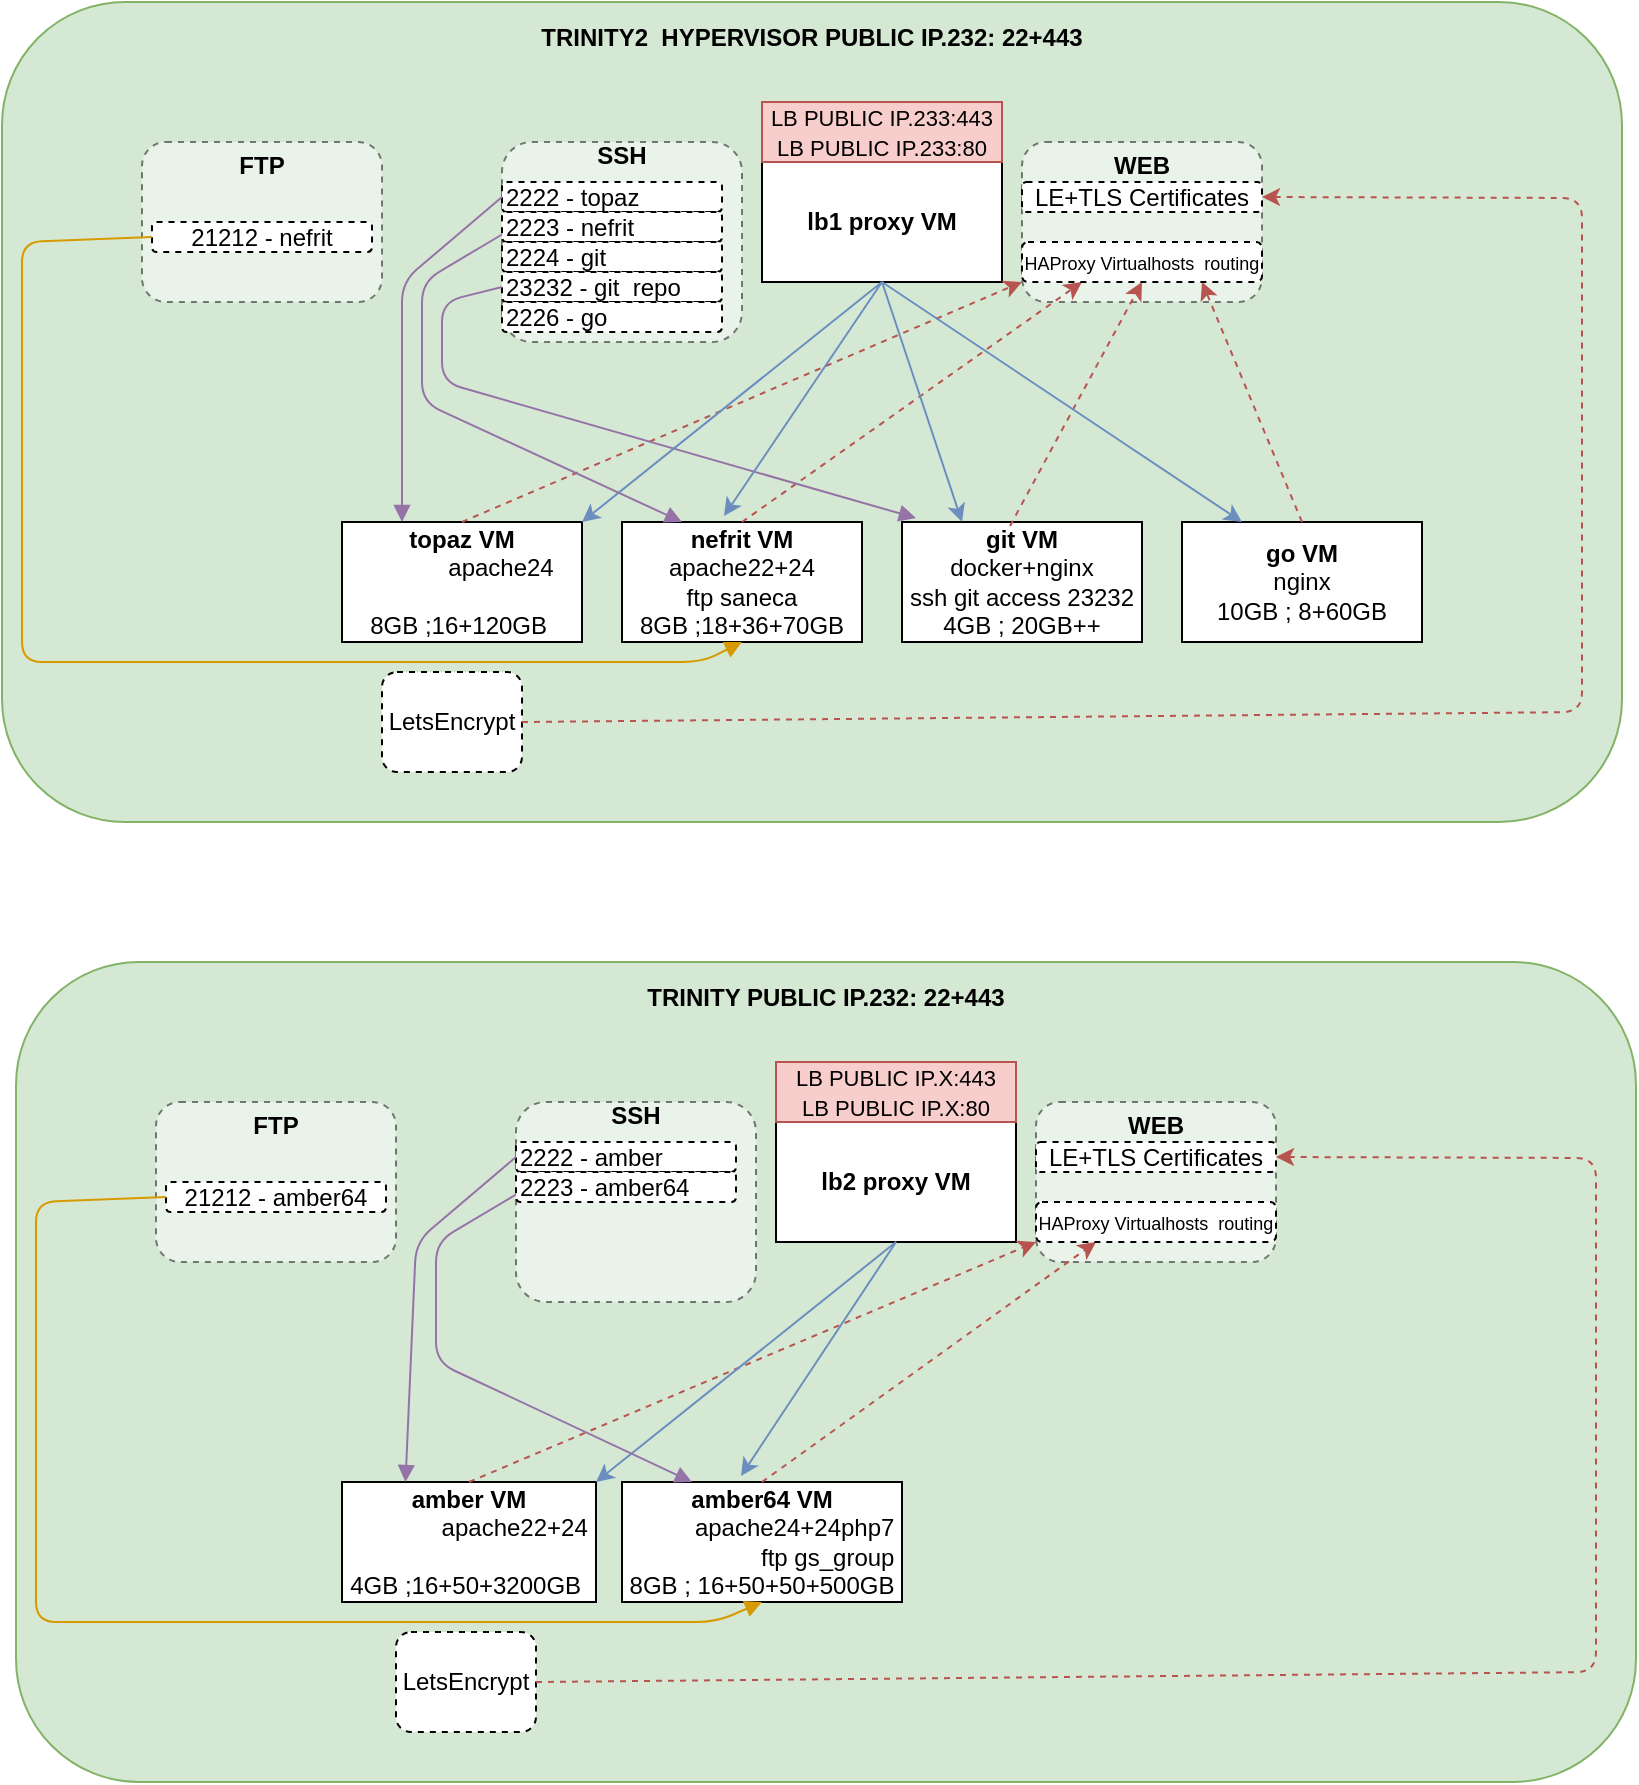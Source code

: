 <mxfile version="14.9.5" type="github">
  <diagram id="hEOPRyQ-eAC0z9hbc_f6" name="Page-1">
    <mxGraphModel dx="1186" dy="875" grid="1" gridSize="10" guides="1" tooltips="1" connect="1" arrows="1" fold="1" page="1" pageScale="1" pageWidth="827" pageHeight="1169" math="0" shadow="0">
      <root>
        <mxCell id="0" />
        <mxCell id="1" parent="0" />
        <mxCell id="1HiquVqcEUUngfIJ4meI-1" value="&lt;b&gt;TRINITY2 &amp;nbsp;HYPERVISOR PUBLIC IP.232: 22+443&lt;br&gt;&lt;br&gt;&lt;br&gt;&lt;br&gt;&lt;br&gt;&lt;br&gt;&lt;br&gt;&lt;br&gt;&lt;br&gt;&lt;br&gt;&lt;br&gt;&lt;br&gt;&lt;br&gt;&lt;br&gt;&lt;br&gt;&lt;br&gt;&lt;br&gt;&lt;br&gt;&lt;br&gt;&lt;br&gt;&lt;br&gt;&lt;br&gt;&lt;br&gt;&lt;br&gt;&lt;br&gt;&lt;br&gt;&lt;br&gt;&lt;/b&gt;" style="rounded=1;whiteSpace=wrap;html=1;fillColor=#d5e8d4;strokeColor=#82b366;" parent="1" vertex="1">
          <mxGeometry x="10" y="10" width="810" height="410" as="geometry" />
        </mxCell>
        <mxCell id="SXLtPEiqwLkHwdA_sOVr-15" value="&lt;b&gt;WEB&lt;br&gt;&lt;br&gt;&lt;br&gt;&lt;br&gt;&lt;br&gt;&lt;/b&gt;" style="rounded=1;whiteSpace=wrap;html=1;dashed=1;opacity=50;" parent="1" vertex="1">
          <mxGeometry x="520" y="80" width="120" height="80" as="geometry" />
        </mxCell>
        <mxCell id="SXLtPEiqwLkHwdA_sOVr-1" value="&lt;b&gt;topaz VM&lt;br&gt;&lt;div style=&quot;text-align: right&quot;&gt;&lt;span style=&quot;font-weight: normal&quot;&gt;apache24&lt;/span&gt;&lt;/div&gt;&lt;/b&gt;&lt;div&gt;&lt;div style=&quot;text-align: right&quot;&gt;&lt;br&gt;&lt;/div&gt;&lt;div style=&quot;text-align: right&quot;&gt;8GB ;16+120GB&amp;nbsp;&lt;br&gt;&lt;/div&gt;&lt;/div&gt;" style="rounded=0;whiteSpace=wrap;html=1;" parent="1" vertex="1">
          <mxGeometry x="180" y="270" width="120" height="60" as="geometry" />
        </mxCell>
        <mxCell id="SXLtPEiqwLkHwdA_sOVr-2" value="&lt;b&gt;nefrit VM&lt;br&gt;&lt;/b&gt;apache22+24&lt;br&gt;ftp saneca&lt;br&gt;8GB ;18+36+70GB" style="rounded=0;whiteSpace=wrap;html=1;" parent="1" vertex="1">
          <mxGeometry x="320" y="270" width="120" height="60" as="geometry" />
        </mxCell>
        <mxCell id="SXLtPEiqwLkHwdA_sOVr-3" value="&lt;b&gt;git VM&lt;br&gt;&lt;/b&gt;docker+nginx&lt;br&gt;ssh git access&amp;nbsp;23232&lt;br&gt;4GB ; 20GB++" style="rounded=0;whiteSpace=wrap;html=1;" parent="1" vertex="1">
          <mxGeometry x="460" y="270" width="120" height="60" as="geometry" />
        </mxCell>
        <mxCell id="SXLtPEiqwLkHwdA_sOVr-4" value="&lt;b&gt;go VM&lt;br&gt;&lt;/b&gt;nginx&lt;br&gt;10GB ; 8+60GB" style="rounded=0;whiteSpace=wrap;html=1;" parent="1" vertex="1">
          <mxGeometry x="600" y="270" width="120" height="60" as="geometry" />
        </mxCell>
        <mxCell id="SXLtPEiqwLkHwdA_sOVr-5" value="&lt;b&gt;lb1 proxy VM&lt;/b&gt;" style="rounded=0;whiteSpace=wrap;html=1;" parent="1" vertex="1">
          <mxGeometry x="390" y="90" width="120" height="60" as="geometry" />
        </mxCell>
        <mxCell id="SXLtPEiqwLkHwdA_sOVr-6" value="&lt;font style=&quot;font-size: 11px&quot;&gt;LB PUBLIC IP.233:443&lt;br&gt;LB PUBLIC IP.233:80&lt;/font&gt;" style="text;html=1;strokeColor=#b85450;fillColor=#f8cecc;align=center;verticalAlign=middle;whiteSpace=wrap;rounded=0;" parent="1" vertex="1">
          <mxGeometry x="390" y="60" width="120" height="30" as="geometry" />
        </mxCell>
        <mxCell id="SXLtPEiqwLkHwdA_sOVr-8" value="LetsEncrypt" style="rounded=1;whiteSpace=wrap;html=1;dashed=1;" parent="1" vertex="1">
          <mxGeometry x="200" y="345" width="70" height="50" as="geometry" />
        </mxCell>
        <mxCell id="SXLtPEiqwLkHwdA_sOVr-9" value="" style="endArrow=classic;html=1;entryX=1;entryY=0.5;entryDx=0;entryDy=0;exitX=1;exitY=0.5;exitDx=0;exitDy=0;fillColor=#f8cecc;strokeColor=#b85450;dashed=1;" parent="1" source="SXLtPEiqwLkHwdA_sOVr-8" target="SXLtPEiqwLkHwdA_sOVr-7" edge="1">
          <mxGeometry width="50" height="50" relative="1" as="geometry">
            <mxPoint x="260" y="365" as="sourcePoint" />
            <mxPoint x="500" y="270" as="targetPoint" />
            <Array as="points">
              <mxPoint x="800" y="365" />
              <mxPoint x="800" y="108" />
            </Array>
          </mxGeometry>
        </mxCell>
        <mxCell id="SXLtPEiqwLkHwdA_sOVr-11" value="" style="endArrow=classic;html=1;entryX=0;entryY=1;entryDx=0;entryDy=0;exitX=0.5;exitY=0;exitDx=0;exitDy=0;fillColor=#f8cecc;strokeColor=#b85450;dashed=1;" parent="1" source="SXLtPEiqwLkHwdA_sOVr-1" target="SXLtPEiqwLkHwdA_sOVr-10" edge="1">
          <mxGeometry width="50" height="50" relative="1" as="geometry">
            <mxPoint x="450" y="320" as="sourcePoint" />
            <mxPoint x="500" y="270" as="targetPoint" />
          </mxGeometry>
        </mxCell>
        <mxCell id="SXLtPEiqwLkHwdA_sOVr-12" value="" style="endArrow=classic;html=1;entryX=0.25;entryY=1;entryDx=0;entryDy=0;exitX=0.5;exitY=0;exitDx=0;exitDy=0;fillColor=#f8cecc;strokeColor=#b85450;dashed=1;" parent="1" source="SXLtPEiqwLkHwdA_sOVr-2" target="SXLtPEiqwLkHwdA_sOVr-10" edge="1">
          <mxGeometry width="50" height="50" relative="1" as="geometry">
            <mxPoint x="250" y="280" as="sourcePoint" />
            <mxPoint x="530" y="160" as="targetPoint" />
          </mxGeometry>
        </mxCell>
        <mxCell id="SXLtPEiqwLkHwdA_sOVr-13" value="" style="endArrow=classic;html=1;entryX=0.5;entryY=1;entryDx=0;entryDy=0;exitX=0.45;exitY=0.033;exitDx=0;exitDy=0;exitPerimeter=0;fillColor=#f8cecc;strokeColor=#b85450;dashed=1;" parent="1" source="SXLtPEiqwLkHwdA_sOVr-3" target="SXLtPEiqwLkHwdA_sOVr-10" edge="1">
          <mxGeometry width="50" height="50" relative="1" as="geometry">
            <mxPoint x="390" y="280" as="sourcePoint" />
            <mxPoint x="547.5" y="160" as="targetPoint" />
          </mxGeometry>
        </mxCell>
        <mxCell id="SXLtPEiqwLkHwdA_sOVr-14" value="" style="endArrow=classic;html=1;entryX=0.75;entryY=1;entryDx=0;entryDy=0;exitX=0.5;exitY=0;exitDx=0;exitDy=0;fillColor=#f8cecc;strokeColor=#b85450;dashed=1;" parent="1" source="SXLtPEiqwLkHwdA_sOVr-4" target="SXLtPEiqwLkHwdA_sOVr-10" edge="1">
          <mxGeometry width="50" height="50" relative="1" as="geometry">
            <mxPoint x="400" y="290" as="sourcePoint" />
            <mxPoint x="557.5" y="170" as="targetPoint" />
          </mxGeometry>
        </mxCell>
        <mxCell id="SXLtPEiqwLkHwdA_sOVr-16" value="&lt;b&gt;SSH&lt;br&gt;&lt;br&gt;&lt;br&gt;&lt;br&gt;&lt;br&gt;&lt;br&gt;&lt;br&gt;&lt;/b&gt;" style="rounded=1;whiteSpace=wrap;html=1;dashed=1;opacity=50;" parent="1" vertex="1">
          <mxGeometry x="260" y="80" width="120" height="100" as="geometry" />
        </mxCell>
        <mxCell id="SXLtPEiqwLkHwdA_sOVr-17" value="2222 - topaz" style="rounded=1;whiteSpace=wrap;html=1;dashed=1;align=left;" parent="1" vertex="1">
          <mxGeometry x="260" y="100" width="110" height="15" as="geometry" />
        </mxCell>
        <mxCell id="SXLtPEiqwLkHwdA_sOVr-19" value="2223 - nefrit" style="rounded=1;whiteSpace=wrap;html=1;dashed=1;align=left;" parent="1" vertex="1">
          <mxGeometry x="260" y="115" width="110" height="15" as="geometry" />
        </mxCell>
        <mxCell id="SXLtPEiqwLkHwdA_sOVr-20" value="2224 - git" style="rounded=1;whiteSpace=wrap;html=1;dashed=1;align=left;" parent="1" vertex="1">
          <mxGeometry x="260" y="130" width="110" height="15" as="geometry" />
        </mxCell>
        <mxCell id="SXLtPEiqwLkHwdA_sOVr-21" value="23232 - git &amp;nbsp;repo" style="rounded=1;whiteSpace=wrap;html=1;dashed=1;align=left;" parent="1" vertex="1">
          <mxGeometry x="260" y="145" width="110" height="15" as="geometry" />
        </mxCell>
        <mxCell id="SXLtPEiqwLkHwdA_sOVr-23" value="" style="endArrow=block;html=1;exitX=0;exitY=0.5;exitDx=0;exitDy=0;entryX=0.25;entryY=0;entryDx=0;entryDy=0;endFill=1;fillColor=#e1d5e7;strokeColor=#9673a6;" parent="1" source="SXLtPEiqwLkHwdA_sOVr-17" target="SXLtPEiqwLkHwdA_sOVr-1" edge="1">
          <mxGeometry width="50" height="50" relative="1" as="geometry">
            <mxPoint x="450" y="320" as="sourcePoint" />
            <mxPoint x="500" y="270" as="targetPoint" />
            <Array as="points">
              <mxPoint x="210" y="150" />
            </Array>
          </mxGeometry>
        </mxCell>
        <mxCell id="SXLtPEiqwLkHwdA_sOVr-28" value="" style="endArrow=block;html=1;exitX=0;exitY=0.5;exitDx=0;exitDy=0;entryX=0.058;entryY=-0.033;entryDx=0;entryDy=0;endFill=1;fillColor=#e1d5e7;strokeColor=#9673a6;entryPerimeter=0;" parent="1" source="SXLtPEiqwLkHwdA_sOVr-21" target="SXLtPEiqwLkHwdA_sOVr-3" edge="1">
          <mxGeometry width="50" height="50" relative="1" as="geometry">
            <mxPoint x="270" y="117.5" as="sourcePoint" />
            <mxPoint x="220" y="280" as="targetPoint" />
            <Array as="points">
              <mxPoint x="230" y="160" />
              <mxPoint x="230" y="200" />
            </Array>
          </mxGeometry>
        </mxCell>
        <mxCell id="SXLtPEiqwLkHwdA_sOVr-30" value="&lt;b&gt;FTP&lt;br&gt;&lt;br&gt;&lt;br&gt;&lt;br&gt;&lt;br&gt;&lt;/b&gt;" style="rounded=1;whiteSpace=wrap;html=1;dashed=1;opacity=50;" parent="1" vertex="1">
          <mxGeometry x="80" y="80" width="120" height="80" as="geometry" />
        </mxCell>
        <mxCell id="SXLtPEiqwLkHwdA_sOVr-32" value="21212 - nefrit" style="rounded=1;whiteSpace=wrap;html=1;dashed=1;" parent="1" vertex="1">
          <mxGeometry x="85" y="120" width="110" height="15" as="geometry" />
        </mxCell>
        <mxCell id="SXLtPEiqwLkHwdA_sOVr-34" value="" style="endArrow=block;html=1;exitX=0;exitY=0.5;exitDx=0;exitDy=0;entryX=0.5;entryY=1;entryDx=0;entryDy=0;endFill=1;fillColor=#ffe6cc;strokeColor=#d79b00;" parent="1" source="SXLtPEiqwLkHwdA_sOVr-32" target="SXLtPEiqwLkHwdA_sOVr-2" edge="1">
          <mxGeometry width="50" height="50" relative="1" as="geometry">
            <mxPoint x="95" y="122.5" as="sourcePoint" />
            <mxPoint x="190" y="310" as="targetPoint" />
            <Array as="points">
              <mxPoint x="20" y="130" />
              <mxPoint x="20" y="230" />
              <mxPoint x="20" y="340" />
              <mxPoint x="85" y="340" />
              <mxPoint x="360" y="340" />
            </Array>
          </mxGeometry>
        </mxCell>
        <mxCell id="SXLtPEiqwLkHwdA_sOVr-35" value="" style="endArrow=classic;html=1;entryX=1;entryY=0;entryDx=0;entryDy=0;exitX=0.5;exitY=1;exitDx=0;exitDy=0;fillColor=#dae8fc;strokeColor=#6c8ebf;" parent="1" source="SXLtPEiqwLkHwdA_sOVr-5" target="SXLtPEiqwLkHwdA_sOVr-1" edge="1">
          <mxGeometry width="50" height="50" relative="1" as="geometry">
            <mxPoint x="490" y="310" as="sourcePoint" />
            <mxPoint x="540" y="260" as="targetPoint" />
          </mxGeometry>
        </mxCell>
        <mxCell id="SXLtPEiqwLkHwdA_sOVr-36" value="" style="endArrow=classic;html=1;entryX=0.425;entryY=-0.05;entryDx=0;entryDy=0;exitX=0.5;exitY=1;exitDx=0;exitDy=0;entryPerimeter=0;fillColor=#dae8fc;strokeColor=#6c8ebf;" parent="1" source="SXLtPEiqwLkHwdA_sOVr-5" target="SXLtPEiqwLkHwdA_sOVr-2" edge="1">
          <mxGeometry width="50" height="50" relative="1" as="geometry">
            <mxPoint x="430" y="160" as="sourcePoint" />
            <mxPoint x="310" y="280" as="targetPoint" />
          </mxGeometry>
        </mxCell>
        <mxCell id="SXLtPEiqwLkHwdA_sOVr-37" value="" style="endArrow=classic;html=1;entryX=0.25;entryY=0;entryDx=0;entryDy=0;exitX=0.5;exitY=1;exitDx=0;exitDy=0;fillColor=#dae8fc;strokeColor=#6c8ebf;" parent="1" source="SXLtPEiqwLkHwdA_sOVr-5" target="SXLtPEiqwLkHwdA_sOVr-3" edge="1">
          <mxGeometry width="50" height="50" relative="1" as="geometry">
            <mxPoint x="460" y="160" as="sourcePoint" />
            <mxPoint x="381" y="277" as="targetPoint" />
          </mxGeometry>
        </mxCell>
        <mxCell id="SXLtPEiqwLkHwdA_sOVr-38" value="" style="endArrow=classic;html=1;entryX=0.25;entryY=0;entryDx=0;entryDy=0;exitX=0.5;exitY=1;exitDx=0;exitDy=0;fillColor=#dae8fc;strokeColor=#6c8ebf;" parent="1" source="SXLtPEiqwLkHwdA_sOVr-5" target="SXLtPEiqwLkHwdA_sOVr-4" edge="1">
          <mxGeometry width="50" height="50" relative="1" as="geometry">
            <mxPoint x="460" y="160" as="sourcePoint" />
            <mxPoint x="500" y="280" as="targetPoint" />
          </mxGeometry>
        </mxCell>
        <mxCell id="SXLtPEiqwLkHwdA_sOVr-39" value="2226 - go" style="rounded=1;whiteSpace=wrap;html=1;dashed=1;align=left;" parent="1" vertex="1">
          <mxGeometry x="260" y="160" width="110" height="15" as="geometry" />
        </mxCell>
        <mxCell id="SXLtPEiqwLkHwdA_sOVr-7" value="LE+TLS Certificates" style="rounded=1;whiteSpace=wrap;html=1;dashed=1;" parent="1" vertex="1">
          <mxGeometry x="520" y="100" width="120" height="15" as="geometry" />
        </mxCell>
        <mxCell id="SXLtPEiqwLkHwdA_sOVr-10" value="&lt;font style=&quot;font-size: 9px&quot;&gt;HAProxy Virtualhosts &amp;nbsp;routing&lt;/font&gt;" style="rounded=1;whiteSpace=wrap;html=1;dashed=1;" parent="1" vertex="1">
          <mxGeometry x="520" y="130" width="120" height="20" as="geometry" />
        </mxCell>
        <mxCell id="SXLtPEiqwLkHwdA_sOVr-41" value="" style="endArrow=block;html=1;exitX=0;exitY=0.75;exitDx=0;exitDy=0;entryX=0.25;entryY=0;entryDx=0;entryDy=0;endFill=1;fillColor=#e1d5e7;strokeColor=#9673a6;" parent="1" source="SXLtPEiqwLkHwdA_sOVr-19" target="SXLtPEiqwLkHwdA_sOVr-2" edge="1">
          <mxGeometry width="50" height="50" relative="1" as="geometry">
            <mxPoint x="270" y="162.5" as="sourcePoint" />
            <mxPoint x="476.96" y="278.02" as="targetPoint" />
            <Array as="points">
              <mxPoint x="220" y="150" />
              <mxPoint x="220" y="210" />
            </Array>
          </mxGeometry>
        </mxCell>
        <mxCell id="yglTp-ed2eau_NAfF2EX-1" value="&lt;b&gt;TRINITY PUBLIC IP.232: 22+443&lt;br&gt;&lt;br&gt;&lt;br&gt;&lt;br&gt;&lt;br&gt;&lt;br&gt;&lt;br&gt;&lt;br&gt;&lt;br&gt;&lt;br&gt;&lt;br&gt;&lt;br&gt;&lt;br&gt;&lt;br&gt;&lt;br&gt;&lt;br&gt;&lt;br&gt;&lt;br&gt;&lt;br&gt;&lt;br&gt;&lt;br&gt;&lt;br&gt;&lt;br&gt;&lt;br&gt;&lt;br&gt;&lt;br&gt;&lt;br&gt;&lt;/b&gt;" style="rounded=1;whiteSpace=wrap;html=1;fillColor=#d5e8d4;strokeColor=#82b366;" vertex="1" parent="1">
          <mxGeometry x="17" y="490" width="810" height="410" as="geometry" />
        </mxCell>
        <mxCell id="yglTp-ed2eau_NAfF2EX-2" value="&lt;b&gt;WEB&lt;br&gt;&lt;br&gt;&lt;br&gt;&lt;br&gt;&lt;br&gt;&lt;/b&gt;" style="rounded=1;whiteSpace=wrap;html=1;dashed=1;opacity=50;" vertex="1" parent="1">
          <mxGeometry x="527" y="560" width="120" height="80" as="geometry" />
        </mxCell>
        <mxCell id="yglTp-ed2eau_NAfF2EX-3" value="&lt;b&gt;amber VM&lt;br&gt;&lt;div style=&quot;text-align: right&quot;&gt;&lt;span style=&quot;font-weight: normal&quot;&gt;apache22+24&lt;/span&gt;&lt;/div&gt;&lt;/b&gt;&lt;div&gt;&lt;div style=&quot;text-align: right&quot;&gt;&lt;br&gt;&lt;/div&gt;&lt;/div&gt;&lt;div style=&quot;text-align: right&quot;&gt;4GB ;16+50+3200GB&amp;nbsp;&lt;/div&gt;" style="rounded=0;whiteSpace=wrap;html=1;" vertex="1" parent="1">
          <mxGeometry x="180" y="750" width="127" height="60" as="geometry" />
        </mxCell>
        <mxCell id="yglTp-ed2eau_NAfF2EX-4" value="&lt;b&gt;amber64 VM&lt;br&gt;&lt;div style=&quot;text-align: right&quot;&gt;&lt;span style=&quot;font-weight: normal&quot;&gt;apache24+24php7&lt;/span&gt;&lt;/div&gt;&lt;/b&gt;&lt;div style=&quot;text-align: right&quot;&gt;ftp gs_group&lt;/div&gt;&lt;div style=&quot;text-align: right&quot;&gt;8GB ; 16+50+50+500GB&lt;/div&gt;" style="rounded=0;whiteSpace=wrap;html=1;" vertex="1" parent="1">
          <mxGeometry x="320" y="750" width="140" height="60" as="geometry" />
        </mxCell>
        <mxCell id="yglTp-ed2eau_NAfF2EX-7" value="&lt;b&gt;lb2 proxy VM&lt;/b&gt;" style="rounded=0;whiteSpace=wrap;html=1;" vertex="1" parent="1">
          <mxGeometry x="397" y="570" width="120" height="60" as="geometry" />
        </mxCell>
        <mxCell id="yglTp-ed2eau_NAfF2EX-8" value="&lt;font style=&quot;font-size: 11px&quot;&gt;LB PUBLIC IP.X:443&lt;br&gt;LB PUBLIC IP.X:80&lt;/font&gt;" style="text;html=1;strokeColor=#b85450;fillColor=#f8cecc;align=center;verticalAlign=middle;whiteSpace=wrap;rounded=0;" vertex="1" parent="1">
          <mxGeometry x="397" y="540" width="120" height="30" as="geometry" />
        </mxCell>
        <mxCell id="yglTp-ed2eau_NAfF2EX-9" value="LetsEncrypt" style="rounded=1;whiteSpace=wrap;html=1;dashed=1;" vertex="1" parent="1">
          <mxGeometry x="207" y="825" width="70" height="50" as="geometry" />
        </mxCell>
        <mxCell id="yglTp-ed2eau_NAfF2EX-10" value="" style="endArrow=classic;html=1;entryX=1;entryY=0.5;entryDx=0;entryDy=0;exitX=1;exitY=0.5;exitDx=0;exitDy=0;fillColor=#f8cecc;strokeColor=#b85450;dashed=1;" edge="1" parent="1" source="yglTp-ed2eau_NAfF2EX-9" target="yglTp-ed2eau_NAfF2EX-31">
          <mxGeometry width="50" height="50" relative="1" as="geometry">
            <mxPoint x="267" y="845" as="sourcePoint" />
            <mxPoint x="507" y="750" as="targetPoint" />
            <Array as="points">
              <mxPoint x="807" y="845" />
              <mxPoint x="807" y="588" />
            </Array>
          </mxGeometry>
        </mxCell>
        <mxCell id="yglTp-ed2eau_NAfF2EX-11" value="" style="endArrow=classic;html=1;entryX=0;entryY=1;entryDx=0;entryDy=0;exitX=0.5;exitY=0;exitDx=0;exitDy=0;fillColor=#f8cecc;strokeColor=#b85450;dashed=1;" edge="1" parent="1" source="yglTp-ed2eau_NAfF2EX-3" target="yglTp-ed2eau_NAfF2EX-32">
          <mxGeometry width="50" height="50" relative="1" as="geometry">
            <mxPoint x="457" y="800" as="sourcePoint" />
            <mxPoint x="507" y="750" as="targetPoint" />
          </mxGeometry>
        </mxCell>
        <mxCell id="yglTp-ed2eau_NAfF2EX-12" value="" style="endArrow=classic;html=1;entryX=0.25;entryY=1;entryDx=0;entryDy=0;exitX=0.5;exitY=0;exitDx=0;exitDy=0;fillColor=#f8cecc;strokeColor=#b85450;dashed=1;" edge="1" parent="1" source="yglTp-ed2eau_NAfF2EX-4" target="yglTp-ed2eau_NAfF2EX-32">
          <mxGeometry width="50" height="50" relative="1" as="geometry">
            <mxPoint x="257" y="760" as="sourcePoint" />
            <mxPoint x="537" y="640" as="targetPoint" />
          </mxGeometry>
        </mxCell>
        <mxCell id="yglTp-ed2eau_NAfF2EX-15" value="&lt;b&gt;SSH&lt;br&gt;&lt;br&gt;&lt;br&gt;&lt;br&gt;&lt;br&gt;&lt;br&gt;&lt;br&gt;&lt;/b&gt;" style="rounded=1;whiteSpace=wrap;html=1;dashed=1;opacity=50;" vertex="1" parent="1">
          <mxGeometry x="267" y="560" width="120" height="100" as="geometry" />
        </mxCell>
        <mxCell id="yglTp-ed2eau_NAfF2EX-16" value="2222 - amber" style="rounded=1;whiteSpace=wrap;html=1;dashed=1;align=left;" vertex="1" parent="1">
          <mxGeometry x="267" y="580" width="110" height="15" as="geometry" />
        </mxCell>
        <mxCell id="yglTp-ed2eau_NAfF2EX-17" value="2223 - amber64" style="rounded=1;whiteSpace=wrap;html=1;dashed=1;align=left;" vertex="1" parent="1">
          <mxGeometry x="267" y="595" width="110" height="15" as="geometry" />
        </mxCell>
        <mxCell id="yglTp-ed2eau_NAfF2EX-20" value="" style="endArrow=block;html=1;exitX=0;exitY=0.5;exitDx=0;exitDy=0;entryX=0.25;entryY=0;entryDx=0;entryDy=0;endFill=1;fillColor=#e1d5e7;strokeColor=#9673a6;" edge="1" parent="1" source="yglTp-ed2eau_NAfF2EX-16" target="yglTp-ed2eau_NAfF2EX-3">
          <mxGeometry width="50" height="50" relative="1" as="geometry">
            <mxPoint x="457" y="800" as="sourcePoint" />
            <mxPoint x="507" y="750" as="targetPoint" />
            <Array as="points">
              <mxPoint x="217" y="630" />
            </Array>
          </mxGeometry>
        </mxCell>
        <mxCell id="yglTp-ed2eau_NAfF2EX-22" value="&lt;b&gt;FTP&lt;br&gt;&lt;br&gt;&lt;br&gt;&lt;br&gt;&lt;br&gt;&lt;/b&gt;" style="rounded=1;whiteSpace=wrap;html=1;dashed=1;opacity=50;" vertex="1" parent="1">
          <mxGeometry x="87" y="560" width="120" height="80" as="geometry" />
        </mxCell>
        <mxCell id="yglTp-ed2eau_NAfF2EX-24" value="21212 - amber64" style="rounded=1;whiteSpace=wrap;html=1;dashed=1;" vertex="1" parent="1">
          <mxGeometry x="92" y="600" width="110" height="15" as="geometry" />
        </mxCell>
        <mxCell id="yglTp-ed2eau_NAfF2EX-25" value="" style="endArrow=block;html=1;exitX=0;exitY=0.5;exitDx=0;exitDy=0;entryX=0.5;entryY=1;entryDx=0;entryDy=0;endFill=1;fillColor=#ffe6cc;strokeColor=#d79b00;" edge="1" parent="1" source="yglTp-ed2eau_NAfF2EX-24" target="yglTp-ed2eau_NAfF2EX-4">
          <mxGeometry width="50" height="50" relative="1" as="geometry">
            <mxPoint x="102" y="602.5" as="sourcePoint" />
            <mxPoint x="197" y="790" as="targetPoint" />
            <Array as="points">
              <mxPoint x="27" y="610" />
              <mxPoint x="27" y="710" />
              <mxPoint x="27" y="820" />
              <mxPoint x="92" y="820" />
              <mxPoint x="367" y="820" />
            </Array>
          </mxGeometry>
        </mxCell>
        <mxCell id="yglTp-ed2eau_NAfF2EX-26" value="" style="endArrow=classic;html=1;entryX=1;entryY=0;entryDx=0;entryDy=0;exitX=0.5;exitY=1;exitDx=0;exitDy=0;fillColor=#dae8fc;strokeColor=#6c8ebf;" edge="1" parent="1" source="yglTp-ed2eau_NAfF2EX-7" target="yglTp-ed2eau_NAfF2EX-3">
          <mxGeometry width="50" height="50" relative="1" as="geometry">
            <mxPoint x="497" y="790" as="sourcePoint" />
            <mxPoint x="547" y="740" as="targetPoint" />
          </mxGeometry>
        </mxCell>
        <mxCell id="yglTp-ed2eau_NAfF2EX-27" value="" style="endArrow=classic;html=1;entryX=0.425;entryY=-0.05;entryDx=0;entryDy=0;exitX=0.5;exitY=1;exitDx=0;exitDy=0;entryPerimeter=0;fillColor=#dae8fc;strokeColor=#6c8ebf;" edge="1" parent="1" source="yglTp-ed2eau_NAfF2EX-7" target="yglTp-ed2eau_NAfF2EX-4">
          <mxGeometry width="50" height="50" relative="1" as="geometry">
            <mxPoint x="437" y="640" as="sourcePoint" />
            <mxPoint x="317" y="760" as="targetPoint" />
          </mxGeometry>
        </mxCell>
        <mxCell id="yglTp-ed2eau_NAfF2EX-31" value="LE+TLS Certificates" style="rounded=1;whiteSpace=wrap;html=1;dashed=1;" vertex="1" parent="1">
          <mxGeometry x="527" y="580" width="120" height="15" as="geometry" />
        </mxCell>
        <mxCell id="yglTp-ed2eau_NAfF2EX-32" value="&lt;font style=&quot;font-size: 9px&quot;&gt;HAProxy Virtualhosts &amp;nbsp;routing&lt;/font&gt;" style="rounded=1;whiteSpace=wrap;html=1;dashed=1;" vertex="1" parent="1">
          <mxGeometry x="527" y="610" width="120" height="20" as="geometry" />
        </mxCell>
        <mxCell id="yglTp-ed2eau_NAfF2EX-33" value="" style="endArrow=block;html=1;exitX=0;exitY=0.75;exitDx=0;exitDy=0;entryX=0.25;entryY=0;entryDx=0;entryDy=0;endFill=1;fillColor=#e1d5e7;strokeColor=#9673a6;" edge="1" parent="1" source="yglTp-ed2eau_NAfF2EX-17" target="yglTp-ed2eau_NAfF2EX-4">
          <mxGeometry width="50" height="50" relative="1" as="geometry">
            <mxPoint x="277" y="642.5" as="sourcePoint" />
            <mxPoint x="483.96" y="758.02" as="targetPoint" />
            <Array as="points">
              <mxPoint x="227" y="630" />
              <mxPoint x="227" y="690" />
            </Array>
          </mxGeometry>
        </mxCell>
      </root>
    </mxGraphModel>
  </diagram>
</mxfile>
